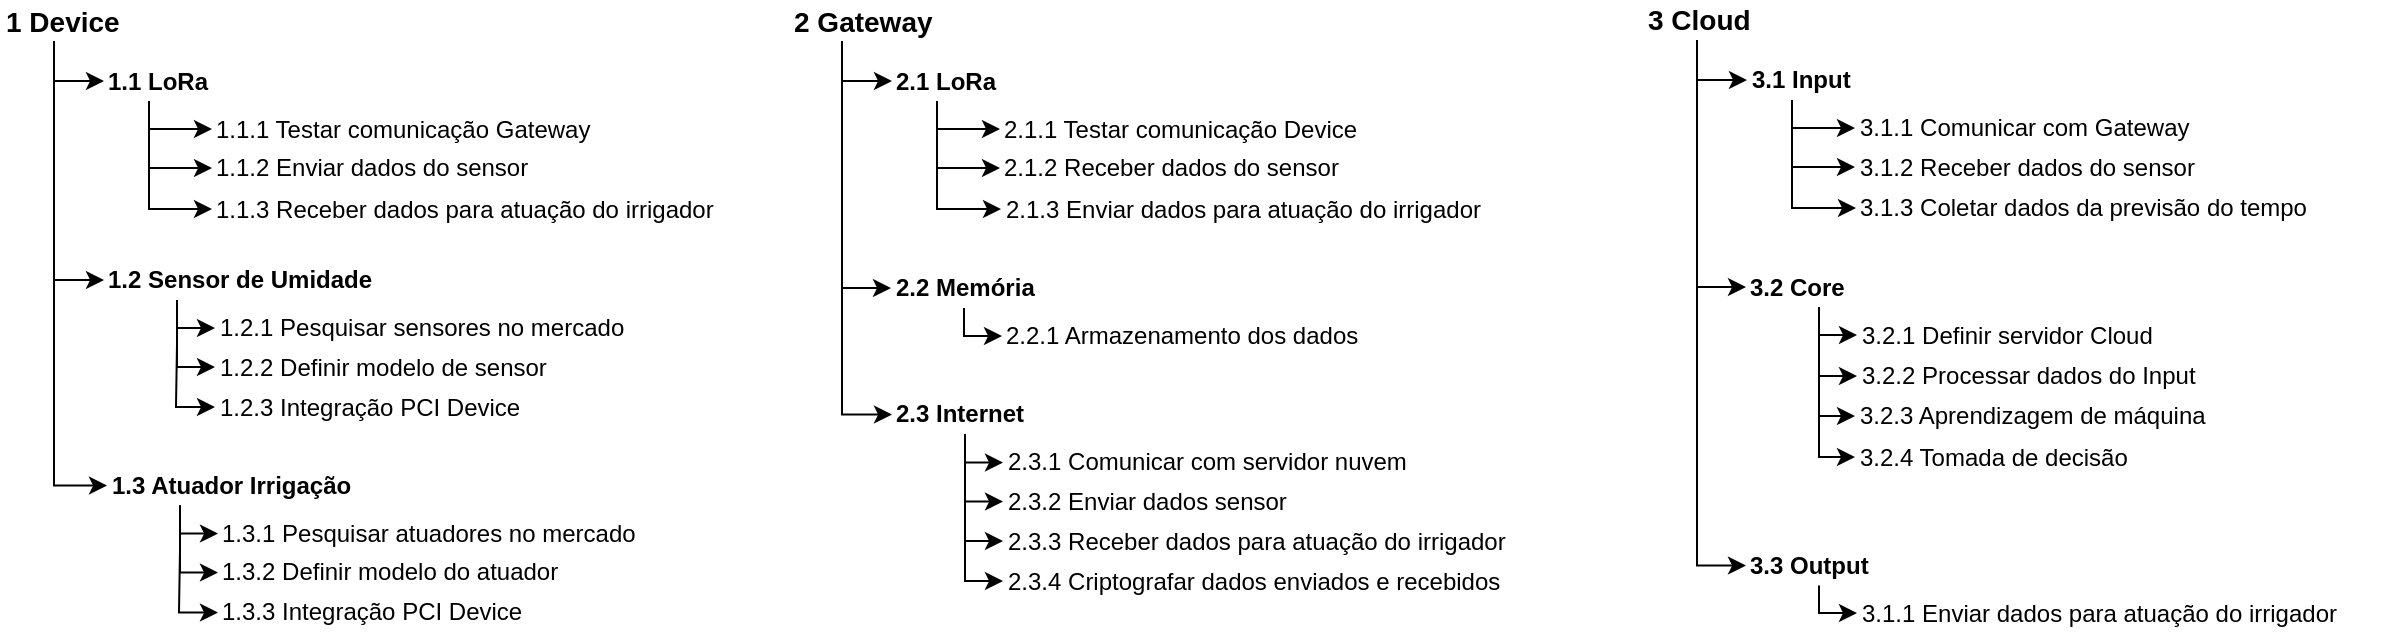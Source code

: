 <mxfile pages="1" version="11.2.8" type="device"><diagram name="Page-1" id="2c0d36ab-eaac-3732-788b-9136903baeff"><mxGraphModel dx="1536" dy="1370" grid="1" gridSize="10" guides="1" tooltips="1" connect="1" arrows="1" fold="1" page="1" pageScale="1.5" pageWidth="1169" pageHeight="827" background="#ffffff" math="0" shadow="0"><root><mxCell id="0"/><mxCell id="1" parent="0"/><mxCell id="OJOdQUhxFiDIWAfQRhep-123" value="1.1.1 Testar comunicação Gateway" style="text;html=1;strokeColor=none;fillColor=none;align=left;verticalAlign=middle;whiteSpace=wrap;rounded=0;" parent="1" vertex="1"><mxGeometry x="269" y="264.5" width="220" height="20" as="geometry"/></mxCell><mxCell id="OJOdQUhxFiDIWAfQRhep-124" value="1.1.2 Enviar dados do sensor" style="text;html=1;strokeColor=none;fillColor=none;align=left;verticalAlign=middle;whiteSpace=wrap;rounded=0;" parent="1" vertex="1"><mxGeometry x="269" y="284" width="200" height="20" as="geometry"/></mxCell><mxCell id="OJOdQUhxFiDIWAfQRhep-125" value="1.1.3 Receber dados para atuação do irrigador" style="text;html=1;strokeColor=none;fillColor=none;align=left;verticalAlign=middle;whiteSpace=wrap;rounded=0;" parent="1" vertex="1"><mxGeometry x="269" y="304.5" width="253" height="20" as="geometry"/></mxCell><mxCell id="OJOdQUhxFiDIWAfQRhep-133" style="edgeStyle=orthogonalEdgeStyle;rounded=0;orthogonalLoop=1;jettySize=auto;html=1;exitX=0.25;exitY=1;exitDx=0;exitDy=0;entryX=0;entryY=0.5;entryDx=0;entryDy=0;" parent="1" source="OJOdQUhxFiDIWAfQRhep-131" target="OJOdQUhxFiDIWAfQRhep-124" edge="1"><mxGeometry relative="1" as="geometry"/></mxCell><mxCell id="OJOdQUhxFiDIWAfQRhep-134" style="edgeStyle=orthogonalEdgeStyle;rounded=0;orthogonalLoop=1;jettySize=auto;html=1;exitX=0.25;exitY=1;exitDx=0;exitDy=0;entryX=0;entryY=0.5;entryDx=0;entryDy=0;" parent="1" source="OJOdQUhxFiDIWAfQRhep-131" target="OJOdQUhxFiDIWAfQRhep-123" edge="1"><mxGeometry relative="1" as="geometry"><Array as="points"><mxPoint x="238" y="274.5"/></Array></mxGeometry></mxCell><mxCell id="OJOdQUhxFiDIWAfQRhep-135" style="edgeStyle=orthogonalEdgeStyle;rounded=0;orthogonalLoop=1;jettySize=auto;html=1;exitX=0.25;exitY=1;exitDx=0;exitDy=0;entryX=0;entryY=0.5;entryDx=0;entryDy=0;" parent="1" source="OJOdQUhxFiDIWAfQRhep-131" target="OJOdQUhxFiDIWAfQRhep-125" edge="1"><mxGeometry relative="1" as="geometry"/></mxCell><mxCell id="OJOdQUhxFiDIWAfQRhep-131" value="1.1 LoRa" style="text;html=1;strokeColor=none;fillColor=none;align=left;verticalAlign=middle;whiteSpace=wrap;rounded=0;fontStyle=1" parent="1" vertex="1"><mxGeometry x="215" y="240.5" width="90" height="20" as="geometry"/></mxCell><mxCell id="OJOdQUhxFiDIWAfQRhep-138" style="edgeStyle=orthogonalEdgeStyle;rounded=0;orthogonalLoop=1;jettySize=auto;html=1;exitX=0.25;exitY=1;exitDx=0;exitDy=0;entryX=0;entryY=0.5;entryDx=0;entryDy=0;fontSize=14;" parent="1" source="OJOdQUhxFiDIWAfQRhep-137" target="OJOdQUhxFiDIWAfQRhep-131" edge="1"><mxGeometry relative="1" as="geometry"><Array as="points"><mxPoint x="190" y="250.5"/></Array></mxGeometry></mxCell><mxCell id="OJOdQUhxFiDIWAfQRhep-150" style="edgeStyle=orthogonalEdgeStyle;rounded=0;orthogonalLoop=1;jettySize=auto;html=1;exitX=0.25;exitY=1;exitDx=0;exitDy=0;entryX=0;entryY=0.5;entryDx=0;entryDy=0;fontSize=14;" parent="1" source="OJOdQUhxFiDIWAfQRhep-137" target="OJOdQUhxFiDIWAfQRhep-147" edge="1"><mxGeometry relative="1" as="geometry"/></mxCell><mxCell id="OJOdQUhxFiDIWAfQRhep-158" style="edgeStyle=orthogonalEdgeStyle;rounded=0;orthogonalLoop=1;jettySize=auto;html=1;exitX=0.25;exitY=1;exitDx=0;exitDy=0;entryX=0;entryY=0.5;entryDx=0;entryDy=0;fontSize=14;" parent="1" source="OJOdQUhxFiDIWAfQRhep-137" target="OJOdQUhxFiDIWAfQRhep-157" edge="1"><mxGeometry relative="1" as="geometry"/></mxCell><mxCell id="OJOdQUhxFiDIWAfQRhep-137" value="1 Device" style="text;html=1;strokeColor=none;fillColor=none;align=left;verticalAlign=middle;whiteSpace=wrap;rounded=0;fontStyle=1;fontSize=14;" parent="1" vertex="1"><mxGeometry x="163.5" y="210.5" width="106" height="20" as="geometry"/></mxCell><mxCell id="OJOdQUhxFiDIWAfQRhep-139" value="1.2.1 Pesquisar sensores no mercado" style="text;html=1;strokeColor=none;fillColor=none;align=left;verticalAlign=middle;whiteSpace=wrap;rounded=0;" parent="1" vertex="1"><mxGeometry x="270.5" y="364" width="220" height="20" as="geometry"/></mxCell><mxCell id="OJOdQUhxFiDIWAfQRhep-140" value="1.2.2 Definir modelo de sensor" style="text;html=1;strokeColor=none;fillColor=none;align=left;verticalAlign=middle;whiteSpace=wrap;rounded=0;" parent="1" vertex="1"><mxGeometry x="270.5" y="383.5" width="200" height="20" as="geometry"/></mxCell><mxCell id="OJOdQUhxFiDIWAfQRhep-141" value="1.2.3 Integração PCI Device" style="text;html=1;strokeColor=none;fillColor=none;align=left;verticalAlign=middle;whiteSpace=wrap;rounded=0;" parent="1" vertex="1"><mxGeometry x="270.5" y="403.5" width="200" height="20" as="geometry"/></mxCell><mxCell id="OJOdQUhxFiDIWAfQRhep-143" style="edgeStyle=orthogonalEdgeStyle;rounded=0;orthogonalLoop=1;jettySize=auto;html=1;exitX=0.25;exitY=1;exitDx=0;exitDy=0;entryX=0;entryY=0.5;entryDx=0;entryDy=0;" parent="1" source="OJOdQUhxFiDIWAfQRhep-147" target="OJOdQUhxFiDIWAfQRhep-140" edge="1"><mxGeometry relative="1" as="geometry"><Array as="points"><mxPoint x="251" y="393"/></Array></mxGeometry></mxCell><mxCell id="OJOdQUhxFiDIWAfQRhep-144" style="edgeStyle=orthogonalEdgeStyle;rounded=0;orthogonalLoop=1;jettySize=auto;html=1;exitX=0.25;exitY=1;exitDx=0;exitDy=0;entryX=0;entryY=0.5;entryDx=0;entryDy=0;" parent="1" source="OJOdQUhxFiDIWAfQRhep-147" target="OJOdQUhxFiDIWAfQRhep-139" edge="1"><mxGeometry relative="1" as="geometry"><Array as="points"><mxPoint x="251" y="374"/></Array></mxGeometry></mxCell><mxCell id="OJOdQUhxFiDIWAfQRhep-145" style="edgeStyle=orthogonalEdgeStyle;rounded=0;orthogonalLoop=1;jettySize=auto;html=1;exitX=0.25;exitY=1;exitDx=0;exitDy=0;entryX=0;entryY=0.5;entryDx=0;entryDy=0;" parent="1" source="OJOdQUhxFiDIWAfQRhep-147" target="OJOdQUhxFiDIWAfQRhep-141" edge="1"><mxGeometry relative="1" as="geometry"><Array as="points"><mxPoint x="251" y="382"/><mxPoint x="251" y="413"/></Array></mxGeometry></mxCell><mxCell id="OJOdQUhxFiDIWAfQRhep-147" value="1.2 Sensor de Umidade" style="text;html=1;strokeColor=none;fillColor=none;align=left;verticalAlign=middle;whiteSpace=wrap;rounded=0;fontStyle=1" parent="1" vertex="1"><mxGeometry x="215" y="340" width="146" height="20" as="geometry"/></mxCell><mxCell id="OJOdQUhxFiDIWAfQRhep-151" value="1.3.1 Pesquisar atuadores no mercado" style="text;html=1;strokeColor=none;fillColor=none;align=left;verticalAlign=middle;whiteSpace=wrap;rounded=0;" parent="1" vertex="1"><mxGeometry x="272" y="466.786" width="220" height="20" as="geometry"/></mxCell><mxCell id="OJOdQUhxFiDIWAfQRhep-152" value="1.3.2 Definir modelo do atuador" style="text;html=1;strokeColor=none;fillColor=none;align=left;verticalAlign=middle;whiteSpace=wrap;rounded=0;" parent="1" vertex="1"><mxGeometry x="272" y="486.286" width="200" height="20" as="geometry"/></mxCell><mxCell id="OJOdQUhxFiDIWAfQRhep-153" value="1.3.3 Integração PCI Device" style="text;html=1;strokeColor=none;fillColor=none;align=left;verticalAlign=middle;whiteSpace=wrap;rounded=0;" parent="1" vertex="1"><mxGeometry x="272" y="506.286" width="200" height="20" as="geometry"/></mxCell><mxCell id="OJOdQUhxFiDIWAfQRhep-154" style="edgeStyle=orthogonalEdgeStyle;rounded=0;orthogonalLoop=1;jettySize=auto;html=1;exitX=0.25;exitY=1;exitDx=0;exitDy=0;entryX=0;entryY=0.5;entryDx=0;entryDy=0;" parent="1" source="OJOdQUhxFiDIWAfQRhep-157" target="OJOdQUhxFiDIWAfQRhep-152" edge="1"><mxGeometry relative="1" as="geometry"><Array as="points"><mxPoint x="252.5" y="495.786"/></Array></mxGeometry></mxCell><mxCell id="OJOdQUhxFiDIWAfQRhep-155" style="edgeStyle=orthogonalEdgeStyle;rounded=0;orthogonalLoop=1;jettySize=auto;html=1;exitX=0.25;exitY=1;exitDx=0;exitDy=0;entryX=0;entryY=0.5;entryDx=0;entryDy=0;" parent="1" source="OJOdQUhxFiDIWAfQRhep-157" target="OJOdQUhxFiDIWAfQRhep-151" edge="1"><mxGeometry relative="1" as="geometry"><Array as="points"><mxPoint x="252.5" y="476.786"/></Array></mxGeometry></mxCell><mxCell id="OJOdQUhxFiDIWAfQRhep-156" style="edgeStyle=orthogonalEdgeStyle;rounded=0;orthogonalLoop=1;jettySize=auto;html=1;exitX=0.25;exitY=1;exitDx=0;exitDy=0;entryX=0;entryY=0.5;entryDx=0;entryDy=0;" parent="1" source="OJOdQUhxFiDIWAfQRhep-157" target="OJOdQUhxFiDIWAfQRhep-153" edge="1"><mxGeometry relative="1" as="geometry"><Array as="points"><mxPoint x="252.5" y="484.786"/><mxPoint x="252.5" y="515.786"/></Array></mxGeometry></mxCell><mxCell id="OJOdQUhxFiDIWAfQRhep-157" value="1.3 Atuador Irrigação" style="text;html=1;strokeColor=none;fillColor=none;align=left;verticalAlign=middle;whiteSpace=wrap;rounded=0;fontStyle=1" parent="1" vertex="1"><mxGeometry x="216.5" y="442.786" width="146" height="20" as="geometry"/></mxCell><mxCell id="OJOdQUhxFiDIWAfQRhep-185" value="2.1.1 Testar comunicação Device" style="text;html=1;strokeColor=none;fillColor=none;align=left;verticalAlign=middle;whiteSpace=wrap;rounded=0;" parent="1" vertex="1"><mxGeometry x="663" y="264.5" width="220" height="20" as="geometry"/></mxCell><mxCell id="OJOdQUhxFiDIWAfQRhep-186" value="2.1.2 Receber dados do sensor" style="text;html=1;strokeColor=none;fillColor=none;align=left;verticalAlign=middle;whiteSpace=wrap;rounded=0;" parent="1" vertex="1"><mxGeometry x="663" y="284" width="200" height="20" as="geometry"/></mxCell><mxCell id="OJOdQUhxFiDIWAfQRhep-187" value="2.1.3 Enviar dados para atuação do irrigador" style="text;html=1;strokeColor=none;fillColor=none;align=left;verticalAlign=middle;whiteSpace=wrap;rounded=0;" parent="1" vertex="1"><mxGeometry x="663.5" y="304.5" width="264" height="20" as="geometry"/></mxCell><mxCell id="OJOdQUhxFiDIWAfQRhep-189" style="edgeStyle=orthogonalEdgeStyle;rounded=0;orthogonalLoop=1;jettySize=auto;html=1;exitX=0.25;exitY=1;exitDx=0;exitDy=0;entryX=0;entryY=0.5;entryDx=0;entryDy=0;" parent="1" source="OJOdQUhxFiDIWAfQRhep-193" target="OJOdQUhxFiDIWAfQRhep-186" edge="1"><mxGeometry relative="1" as="geometry"/></mxCell><mxCell id="OJOdQUhxFiDIWAfQRhep-190" style="edgeStyle=orthogonalEdgeStyle;rounded=0;orthogonalLoop=1;jettySize=auto;html=1;exitX=0.25;exitY=1;exitDx=0;exitDy=0;entryX=0;entryY=0.5;entryDx=0;entryDy=0;" parent="1" source="OJOdQUhxFiDIWAfQRhep-193" target="OJOdQUhxFiDIWAfQRhep-185" edge="1"><mxGeometry relative="1" as="geometry"><Array as="points"><mxPoint x="632" y="274.5"/></Array></mxGeometry></mxCell><mxCell id="OJOdQUhxFiDIWAfQRhep-191" style="edgeStyle=orthogonalEdgeStyle;rounded=0;orthogonalLoop=1;jettySize=auto;html=1;exitX=0.25;exitY=1;exitDx=0;exitDy=0;entryX=0;entryY=0.5;entryDx=0;entryDy=0;" parent="1" source="OJOdQUhxFiDIWAfQRhep-193" target="OJOdQUhxFiDIWAfQRhep-187" edge="1"><mxGeometry relative="1" as="geometry"/></mxCell><mxCell id="OJOdQUhxFiDIWAfQRhep-193" value="2.1 LoRa" style="text;html=1;strokeColor=none;fillColor=none;align=left;verticalAlign=middle;whiteSpace=wrap;rounded=0;fontStyle=1" parent="1" vertex="1"><mxGeometry x="609" y="240.5" width="90" height="20" as="geometry"/></mxCell><mxCell id="OJOdQUhxFiDIWAfQRhep-194" style="edgeStyle=orthogonalEdgeStyle;rounded=0;orthogonalLoop=1;jettySize=auto;html=1;exitX=0.25;exitY=1;exitDx=0;exitDy=0;entryX=0;entryY=0.5;entryDx=0;entryDy=0;fontSize=14;" parent="1" source="OJOdQUhxFiDIWAfQRhep-197" target="OJOdQUhxFiDIWAfQRhep-193" edge="1"><mxGeometry relative="1" as="geometry"><Array as="points"><mxPoint x="584" y="250.5"/></Array></mxGeometry></mxCell><mxCell id="OJOdQUhxFiDIWAfQRhep-195" style="edgeStyle=orthogonalEdgeStyle;rounded=0;orthogonalLoop=1;jettySize=auto;html=1;exitX=0.25;exitY=1;exitDx=0;exitDy=0;entryX=0;entryY=0.5;entryDx=0;entryDy=0;fontSize=14;" parent="1" source="OJOdQUhxFiDIWAfQRhep-197" target="OJOdQUhxFiDIWAfQRhep-204" edge="1"><mxGeometry relative="1" as="geometry"/></mxCell><mxCell id="OJOdQUhxFiDIWAfQRhep-196" style="edgeStyle=orthogonalEdgeStyle;rounded=0;orthogonalLoop=1;jettySize=auto;html=1;exitX=0.25;exitY=1;exitDx=0;exitDy=0;entryX=0;entryY=0.5;entryDx=0;entryDy=0;fontSize=14;" parent="1" source="OJOdQUhxFiDIWAfQRhep-197" target="OJOdQUhxFiDIWAfQRhep-211" edge="1"><mxGeometry relative="1" as="geometry"/></mxCell><mxCell id="OJOdQUhxFiDIWAfQRhep-197" value="2 Gateway" style="text;html=1;strokeColor=none;fillColor=none;align=left;verticalAlign=middle;whiteSpace=wrap;rounded=0;fontStyle=1;fontSize=14;" parent="1" vertex="1"><mxGeometry x="557.5" y="210.5" width="106" height="20" as="geometry"/></mxCell><mxCell id="OJOdQUhxFiDIWAfQRhep-198" value="2.2.1 Armazenamento dos dados" style="text;html=1;strokeColor=none;fillColor=none;align=left;verticalAlign=middle;whiteSpace=wrap;rounded=0;" parent="1" vertex="1"><mxGeometry x="664" y="368" width="220" height="20" as="geometry"/></mxCell><mxCell id="OJOdQUhxFiDIWAfQRhep-202" style="edgeStyle=orthogonalEdgeStyle;rounded=0;orthogonalLoop=1;jettySize=auto;html=1;exitX=0.25;exitY=1;exitDx=0;exitDy=0;entryX=0;entryY=0.5;entryDx=0;entryDy=0;" parent="1" source="OJOdQUhxFiDIWAfQRhep-204" target="OJOdQUhxFiDIWAfQRhep-198" edge="1"><mxGeometry relative="1" as="geometry"><Array as="points"><mxPoint x="644.5" y="378"/></Array></mxGeometry></mxCell><mxCell id="OJOdQUhxFiDIWAfQRhep-204" value="2.2 Memória" style="text;html=1;strokeColor=none;fillColor=none;align=left;verticalAlign=middle;whiteSpace=wrap;rounded=0;fontStyle=1" parent="1" vertex="1"><mxGeometry x="608.5" y="344" width="146" height="20" as="geometry"/></mxCell><mxCell id="OJOdQUhxFiDIWAfQRhep-205" value="2.3.1 Comunicar com servidor nuvem" style="text;html=1;strokeColor=none;fillColor=none;align=left;verticalAlign=middle;whiteSpace=wrap;rounded=0;" parent="1" vertex="1"><mxGeometry x="664.5" y="431.286" width="220" height="20" as="geometry"/></mxCell><mxCell id="OJOdQUhxFiDIWAfQRhep-206" value="2.3.2 Enviar dados sensor" style="text;html=1;strokeColor=none;fillColor=none;align=left;verticalAlign=middle;whiteSpace=wrap;rounded=0;" parent="1" vertex="1"><mxGeometry x="664.5" y="450.786" width="200" height="20" as="geometry"/></mxCell><mxCell id="OJOdQUhxFiDIWAfQRhep-207" value="2.3.3 Receber dados para atuação do irrigador" style="text;html=1;strokeColor=none;fillColor=none;align=left;verticalAlign=middle;whiteSpace=wrap;rounded=0;" parent="1" vertex="1"><mxGeometry x="664.5" y="470.5" width="253" height="20" as="geometry"/></mxCell><mxCell id="OJOdQUhxFiDIWAfQRhep-208" style="edgeStyle=orthogonalEdgeStyle;rounded=0;orthogonalLoop=1;jettySize=auto;html=1;exitX=0.25;exitY=1;exitDx=0;exitDy=0;entryX=0;entryY=0.5;entryDx=0;entryDy=0;" parent="1" source="OJOdQUhxFiDIWAfQRhep-211" target="OJOdQUhxFiDIWAfQRhep-206" edge="1"><mxGeometry relative="1" as="geometry"><Array as="points"><mxPoint x="645" y="460.286"/></Array></mxGeometry></mxCell><mxCell id="OJOdQUhxFiDIWAfQRhep-209" style="edgeStyle=orthogonalEdgeStyle;rounded=0;orthogonalLoop=1;jettySize=auto;html=1;exitX=0.25;exitY=1;exitDx=0;exitDy=0;entryX=0;entryY=0.5;entryDx=0;entryDy=0;" parent="1" source="OJOdQUhxFiDIWAfQRhep-211" target="OJOdQUhxFiDIWAfQRhep-205" edge="1"><mxGeometry relative="1" as="geometry"><Array as="points"><mxPoint x="645" y="441.286"/></Array></mxGeometry></mxCell><mxCell id="OJOdQUhxFiDIWAfQRhep-214" style="edgeStyle=orthogonalEdgeStyle;rounded=0;orthogonalLoop=1;jettySize=auto;html=1;exitX=0.25;exitY=1;exitDx=0;exitDy=0;entryX=0;entryY=0.5;entryDx=0;entryDy=0;fontSize=14;" parent="1" source="OJOdQUhxFiDIWAfQRhep-211" target="OJOdQUhxFiDIWAfQRhep-212" edge="1"><mxGeometry relative="1" as="geometry"><Array as="points"><mxPoint x="645.5" y="500.5"/></Array></mxGeometry></mxCell><mxCell id="OJOdQUhxFiDIWAfQRhep-215" style="edgeStyle=orthogonalEdgeStyle;rounded=0;orthogonalLoop=1;jettySize=auto;html=1;exitX=0.25;exitY=1;exitDx=0;exitDy=0;entryX=0;entryY=0.5;entryDx=0;entryDy=0;fontSize=14;" parent="1" source="OJOdQUhxFiDIWAfQRhep-211" target="OJOdQUhxFiDIWAfQRhep-207" edge="1"><mxGeometry relative="1" as="geometry"><Array as="points"><mxPoint x="645.5" y="480.5"/></Array></mxGeometry></mxCell><mxCell id="OJOdQUhxFiDIWAfQRhep-211" value="2.3 Internet" style="text;html=1;strokeColor=none;fillColor=none;align=left;verticalAlign=middle;whiteSpace=wrap;rounded=0;fontStyle=1" parent="1" vertex="1"><mxGeometry x="609" y="407.286" width="146" height="20" as="geometry"/></mxCell><mxCell id="OJOdQUhxFiDIWAfQRhep-212" value="2.3.4 Criptografar dados enviados e recebidos" style="text;html=1;strokeColor=none;fillColor=none;align=left;verticalAlign=middle;whiteSpace=wrap;rounded=0;" parent="1" vertex="1"><mxGeometry x="664.5" y="490.5" width="265" height="20" as="geometry"/></mxCell><mxCell id="OJOdQUhxFiDIWAfQRhep-216" value="3.1.1 Comunicar com Gateway" style="text;html=1;strokeColor=none;fillColor=none;align=left;verticalAlign=middle;whiteSpace=wrap;rounded=0;" parent="1" vertex="1"><mxGeometry x="1090.5" y="264" width="220" height="20" as="geometry"/></mxCell><mxCell id="OJOdQUhxFiDIWAfQRhep-217" value="3.1.2 Receber dados do sensor" style="text;html=1;strokeColor=none;fillColor=none;align=left;verticalAlign=middle;whiteSpace=wrap;rounded=0;" parent="1" vertex="1"><mxGeometry x="1090.5" y="283.5" width="200" height="20" as="geometry"/></mxCell><mxCell id="OJOdQUhxFiDIWAfQRhep-218" value="3.1.3 Coletar dados da previsão do tempo" style="text;html=1;strokeColor=none;fillColor=none;align=left;verticalAlign=middle;whiteSpace=wrap;rounded=0;" parent="1" vertex="1"><mxGeometry x="1091" y="304" width="264" height="20" as="geometry"/></mxCell><mxCell id="OJOdQUhxFiDIWAfQRhep-219" style="edgeStyle=orthogonalEdgeStyle;rounded=0;orthogonalLoop=1;jettySize=auto;html=1;exitX=0.25;exitY=1;exitDx=0;exitDy=0;entryX=0;entryY=0.5;entryDx=0;entryDy=0;" parent="1" source="OJOdQUhxFiDIWAfQRhep-222" target="OJOdQUhxFiDIWAfQRhep-217" edge="1"><mxGeometry relative="1" as="geometry"/></mxCell><mxCell id="OJOdQUhxFiDIWAfQRhep-220" style="edgeStyle=orthogonalEdgeStyle;rounded=0;orthogonalLoop=1;jettySize=auto;html=1;exitX=0.25;exitY=1;exitDx=0;exitDy=0;entryX=0;entryY=0.5;entryDx=0;entryDy=0;" parent="1" source="OJOdQUhxFiDIWAfQRhep-222" target="OJOdQUhxFiDIWAfQRhep-216" edge="1"><mxGeometry relative="1" as="geometry"><Array as="points"><mxPoint x="1059.5" y="274"/></Array></mxGeometry></mxCell><mxCell id="OJOdQUhxFiDIWAfQRhep-221" style="edgeStyle=orthogonalEdgeStyle;rounded=0;orthogonalLoop=1;jettySize=auto;html=1;exitX=0.25;exitY=1;exitDx=0;exitDy=0;entryX=0;entryY=0.5;entryDx=0;entryDy=0;" parent="1" source="OJOdQUhxFiDIWAfQRhep-222" target="OJOdQUhxFiDIWAfQRhep-218" edge="1"><mxGeometry relative="1" as="geometry"/></mxCell><mxCell id="OJOdQUhxFiDIWAfQRhep-222" value="3.1 Input" style="text;html=1;strokeColor=none;fillColor=none;align=left;verticalAlign=middle;whiteSpace=wrap;rounded=0;fontStyle=1" parent="1" vertex="1"><mxGeometry x="1036.5" y="240" width="90" height="20" as="geometry"/></mxCell><mxCell id="OJOdQUhxFiDIWAfQRhep-223" style="edgeStyle=orthogonalEdgeStyle;rounded=0;orthogonalLoop=1;jettySize=auto;html=1;exitX=0.25;exitY=1;exitDx=0;exitDy=0;entryX=0;entryY=0.5;entryDx=0;entryDy=0;fontSize=14;" parent="1" source="OJOdQUhxFiDIWAfQRhep-226" target="OJOdQUhxFiDIWAfQRhep-222" edge="1"><mxGeometry relative="1" as="geometry"><Array as="points"><mxPoint x="1011.5" y="250"/></Array></mxGeometry></mxCell><mxCell id="OJOdQUhxFiDIWAfQRhep-224" style="edgeStyle=orthogonalEdgeStyle;rounded=0;orthogonalLoop=1;jettySize=auto;html=1;exitX=0.25;exitY=1;exitDx=0;exitDy=0;entryX=0;entryY=0.5;entryDx=0;entryDy=0;fontSize=14;" parent="1" source="OJOdQUhxFiDIWAfQRhep-226" target="OJOdQUhxFiDIWAfQRhep-229" edge="1"><mxGeometry relative="1" as="geometry"/></mxCell><mxCell id="OJOdQUhxFiDIWAfQRhep-225" style="edgeStyle=orthogonalEdgeStyle;rounded=0;orthogonalLoop=1;jettySize=auto;html=1;exitX=0.25;exitY=1;exitDx=0;exitDy=0;entryX=0;entryY=0.5;entryDx=0;entryDy=0;fontSize=14;" parent="1" source="OJOdQUhxFiDIWAfQRhep-226" target="OJOdQUhxFiDIWAfQRhep-237" edge="1"><mxGeometry relative="1" as="geometry"/></mxCell><mxCell id="OJOdQUhxFiDIWAfQRhep-226" value="3 Cloud" style="text;html=1;strokeColor=none;fillColor=none;align=left;verticalAlign=middle;whiteSpace=wrap;rounded=0;fontStyle=1;fontSize=14;" parent="1" vertex="1"><mxGeometry x="985" y="210" width="106" height="20" as="geometry"/></mxCell><mxCell id="OJOdQUhxFiDIWAfQRhep-227" value="3.2.1 Definir servidor Cloud" style="text;html=1;strokeColor=none;fillColor=none;align=left;verticalAlign=middle;whiteSpace=wrap;rounded=0;" parent="1" vertex="1"><mxGeometry x="1091.5" y="367.5" width="220" height="20" as="geometry"/></mxCell><mxCell id="OJOdQUhxFiDIWAfQRhep-228" style="edgeStyle=orthogonalEdgeStyle;rounded=0;orthogonalLoop=1;jettySize=auto;html=1;exitX=0.25;exitY=1;exitDx=0;exitDy=0;entryX=0;entryY=0.5;entryDx=0;entryDy=0;" parent="1" source="OJOdQUhxFiDIWAfQRhep-229" target="OJOdQUhxFiDIWAfQRhep-227" edge="1"><mxGeometry relative="1" as="geometry"><Array as="points"><mxPoint x="1072" y="377.5"/></Array></mxGeometry></mxCell><mxCell id="OJOdQUhxFiDIWAfQRhep-243" style="edgeStyle=orthogonalEdgeStyle;rounded=0;orthogonalLoop=1;jettySize=auto;html=1;exitX=0.25;exitY=1;exitDx=0;exitDy=0;entryX=0;entryY=0.5;entryDx=0;entryDy=0;fontSize=14;" parent="1" source="OJOdQUhxFiDIWAfQRhep-229" target="OJOdQUhxFiDIWAfQRhep-239" edge="1"><mxGeometry relative="1" as="geometry"><Array as="points"><mxPoint x="1072" y="398.5"/></Array></mxGeometry></mxCell><mxCell id="OJOdQUhxFiDIWAfQRhep-245" style="edgeStyle=orthogonalEdgeStyle;rounded=0;orthogonalLoop=1;jettySize=auto;html=1;exitX=0.25;exitY=1;exitDx=0;exitDy=0;entryX=0;entryY=0.5;entryDx=0;entryDy=0;fontSize=14;" parent="1" source="OJOdQUhxFiDIWAfQRhep-229" target="OJOdQUhxFiDIWAfQRhep-242" edge="1"><mxGeometry relative="1" as="geometry"><Array as="points"><mxPoint x="1072" y="438.5"/></Array></mxGeometry></mxCell><mxCell id="OJOdQUhxFiDIWAfQRhep-246" style="edgeStyle=orthogonalEdgeStyle;rounded=0;orthogonalLoop=1;jettySize=auto;html=1;exitX=0.25;exitY=1;exitDx=0;exitDy=0;entryX=0;entryY=0.5;entryDx=0;entryDy=0;fontSize=14;" parent="1" source="OJOdQUhxFiDIWAfQRhep-229" target="OJOdQUhxFiDIWAfQRhep-241" edge="1"><mxGeometry relative="1" as="geometry"><Array as="points"><mxPoint x="1073" y="418"/></Array></mxGeometry></mxCell><mxCell id="OJOdQUhxFiDIWAfQRhep-229" value="3.2 Core" style="text;html=1;strokeColor=none;fillColor=none;align=left;verticalAlign=middle;whiteSpace=wrap;rounded=0;fontStyle=1" parent="1" vertex="1"><mxGeometry x="1036" y="343.5" width="146" height="20" as="geometry"/></mxCell><mxCell id="OJOdQUhxFiDIWAfQRhep-230" value="3.1.1 Enviar dados para atuação do irrigador" style="text;html=1;strokeColor=none;fillColor=none;align=left;verticalAlign=middle;whiteSpace=wrap;rounded=0;" parent="1" vertex="1"><mxGeometry x="1091.5" y="506.5" width="250" height="20" as="geometry"/></mxCell><mxCell id="OJOdQUhxFiDIWAfQRhep-234" style="edgeStyle=orthogonalEdgeStyle;rounded=0;orthogonalLoop=1;jettySize=auto;html=1;exitX=0.25;exitY=1;exitDx=0;exitDy=0;entryX=0;entryY=0.5;entryDx=0;entryDy=0;" parent="1" source="OJOdQUhxFiDIWAfQRhep-237" target="OJOdQUhxFiDIWAfQRhep-230" edge="1"><mxGeometry relative="1" as="geometry"><Array as="points"><mxPoint x="1072" y="516.786"/></Array></mxGeometry></mxCell><mxCell id="OJOdQUhxFiDIWAfQRhep-237" value="3.3 Output" style="text;html=1;strokeColor=none;fillColor=none;align=left;verticalAlign=middle;whiteSpace=wrap;rounded=0;fontStyle=1" parent="1" vertex="1"><mxGeometry x="1036" y="482.786" width="146" height="20" as="geometry"/></mxCell><mxCell id="OJOdQUhxFiDIWAfQRhep-239" value="3.2.2 Processar dados do Input" style="text;html=1;strokeColor=none;fillColor=none;align=left;verticalAlign=middle;whiteSpace=wrap;rounded=0;" parent="1" vertex="1"><mxGeometry x="1091.5" y="388" width="220" height="20" as="geometry"/></mxCell><mxCell id="OJOdQUhxFiDIWAfQRhep-241" value="3.2.3 Aprendizagem de máquina" style="text;html=1;strokeColor=none;fillColor=none;align=left;verticalAlign=middle;whiteSpace=wrap;rounded=0;" parent="1" vertex="1"><mxGeometry x="1090.5" y="408" width="220" height="20" as="geometry"/></mxCell><mxCell id="OJOdQUhxFiDIWAfQRhep-242" value="3.2.4 Tomada de decisão" style="text;html=1;strokeColor=none;fillColor=none;align=left;verticalAlign=middle;whiteSpace=wrap;rounded=0;" parent="1" vertex="1"><mxGeometry x="1090.5" y="428.5" width="220" height="20" as="geometry"/></mxCell></root></mxGraphModel></diagram></mxfile>